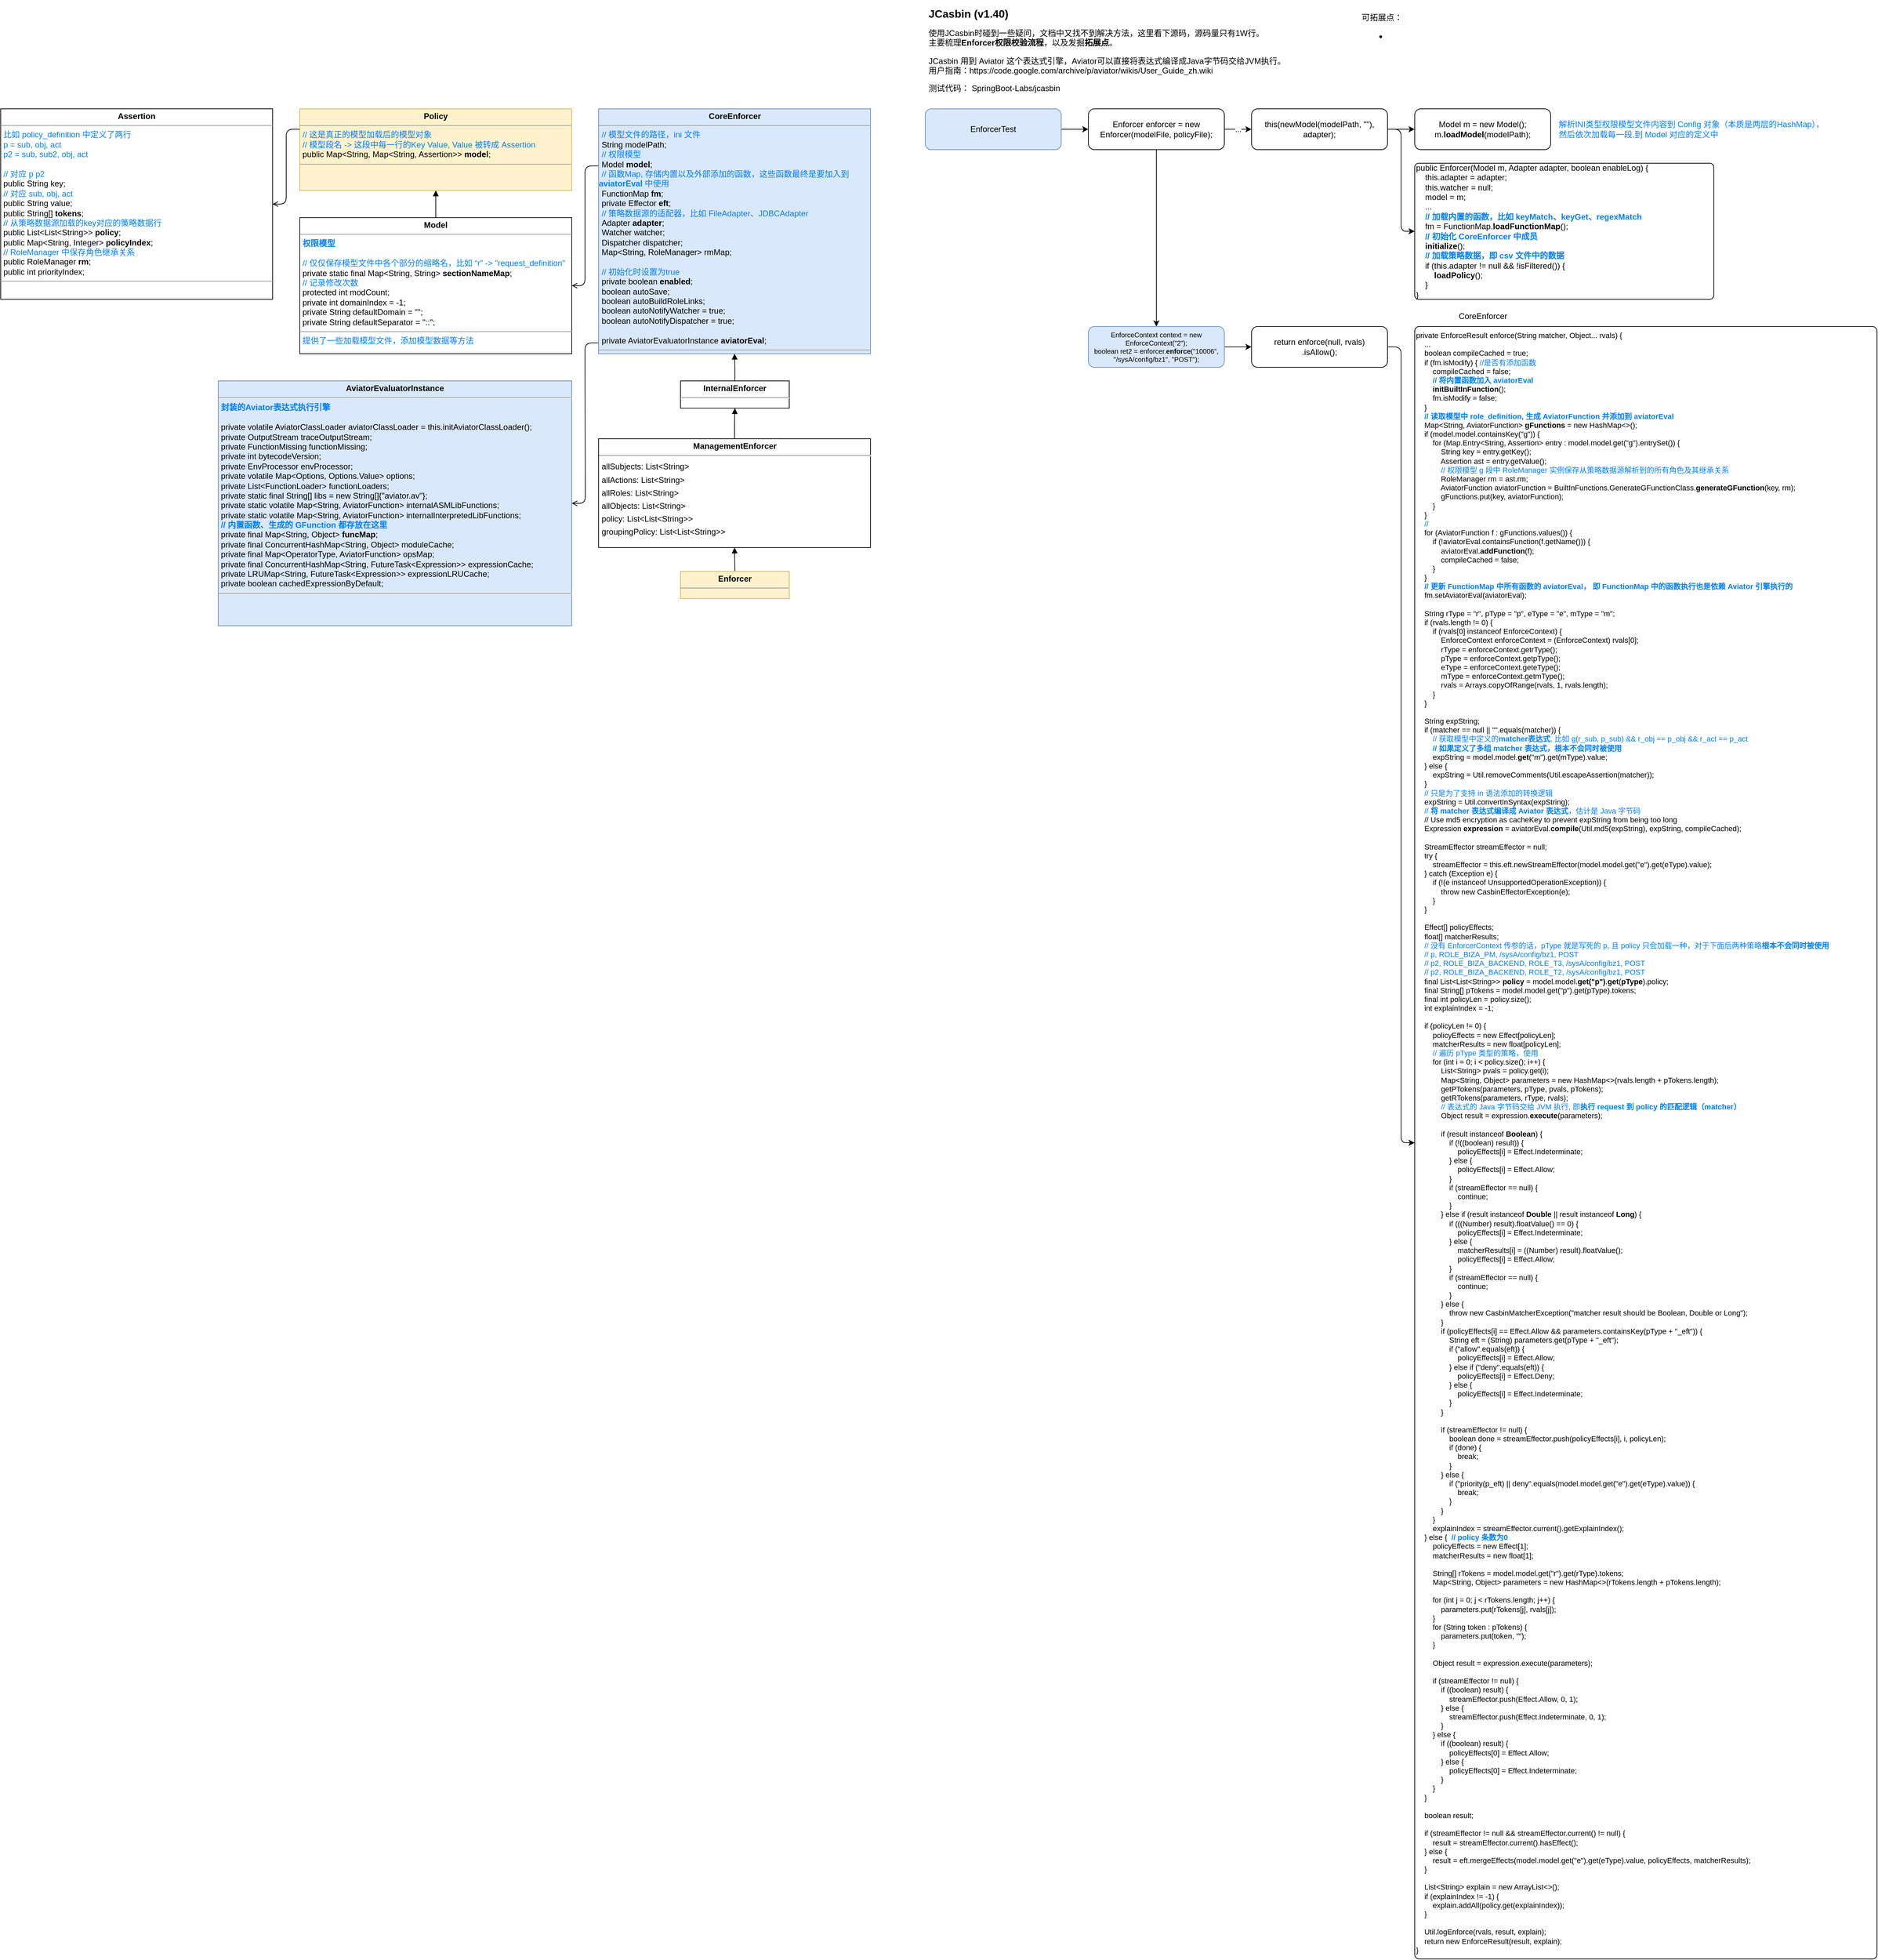 <mxfile version="21.6.5" type="device">
  <diagram name="第 1 页" id="0amOAZ1KYqz4wGv-mDgI">
    <mxGraphModel dx="3088" dy="879" grid="1" gridSize="10" guides="1" tooltips="1" connect="1" arrows="1" fold="1" page="1" pageScale="1" pageWidth="827" pageHeight="1169" math="0" shadow="0">
      <root>
        <mxCell id="0" />
        <mxCell id="1" parent="0" />
        <mxCell id="QtVUoe-s8aGA1qfG5qBj-1" value="&lt;h1 style=&quot;font-size: 16px;&quot;&gt;&lt;font style=&quot;font-size: 16px;&quot;&gt;JCasbin (v1.40)&lt;/font&gt;&lt;/h1&gt;&lt;p style=&quot;&quot;&gt;使用JCasbin时碰到一些疑问，文档中又找不到解决方法，这里看下源码，源码量只有1W行。&lt;br&gt;主要梳理&lt;b&gt;Enforcer权限校验流程&lt;/b&gt;，以及发掘&lt;b&gt;拓展点&lt;/b&gt;。&lt;/p&gt;&lt;p style=&quot;&quot;&gt;JCasbin 用到 Aviator 这个表达式引擎，Aviator可以直接将表达式编译成Java字节码交给JVM执行。&lt;br&gt;用户指南：https://code.google.com/archive/p/aviator/wikis/User_Guide_zh.wiki&lt;/p&gt;&lt;p style=&quot;&quot;&gt;测试代码： SpringBoot-Labs/jcasbin&lt;/p&gt;" style="text;html=1;strokeColor=none;fillColor=none;spacing=5;spacingTop=-20;whiteSpace=wrap;overflow=hidden;rounded=0;" vertex="1" parent="1">
          <mxGeometry x="40" y="10" width="600" height="130" as="geometry" />
        </mxCell>
        <mxCell id="QtVUoe-s8aGA1qfG5qBj-4" value="" style="edgeStyle=orthogonalEdgeStyle;rounded=1;orthogonalLoop=1;jettySize=auto;html=1;" edge="1" parent="1" source="QtVUoe-s8aGA1qfG5qBj-2" target="QtVUoe-s8aGA1qfG5qBj-3">
          <mxGeometry relative="1" as="geometry" />
        </mxCell>
        <mxCell id="QtVUoe-s8aGA1qfG5qBj-2" value="EnforcerTest" style="rounded=1;whiteSpace=wrap;html=1;fillColor=#dae8fc;strokeColor=#6c8ebf;" vertex="1" parent="1">
          <mxGeometry x="40" y="160" width="200" height="60" as="geometry" />
        </mxCell>
        <mxCell id="QtVUoe-s8aGA1qfG5qBj-6" value="" style="edgeStyle=orthogonalEdgeStyle;rounded=1;orthogonalLoop=1;jettySize=auto;html=1;" edge="1" parent="1" source="QtVUoe-s8aGA1qfG5qBj-3" target="QtVUoe-s8aGA1qfG5qBj-5">
          <mxGeometry relative="1" as="geometry" />
        </mxCell>
        <mxCell id="QtVUoe-s8aGA1qfG5qBj-23" value="" style="edgeStyle=orthogonalEdgeStyle;rounded=1;orthogonalLoop=1;jettySize=auto;html=1;" edge="1" parent="1" source="QtVUoe-s8aGA1qfG5qBj-28" target="QtVUoe-s8aGA1qfG5qBj-22">
          <mxGeometry relative="1" as="geometry" />
        </mxCell>
        <mxCell id="QtVUoe-s8aGA1qfG5qBj-3" value="Enforcer enforcer = new Enforcer(modelFile, policyFile);" style="rounded=1;whiteSpace=wrap;html=1;" vertex="1" parent="1">
          <mxGeometry x="280" y="160" width="200" height="60" as="geometry" />
        </mxCell>
        <mxCell id="QtVUoe-s8aGA1qfG5qBj-41" value="" style="edgeStyle=orthogonalEdgeStyle;rounded=1;orthogonalLoop=1;jettySize=auto;html=1;" edge="1" parent="1" source="QtVUoe-s8aGA1qfG5qBj-5" target="QtVUoe-s8aGA1qfG5qBj-40">
          <mxGeometry relative="1" as="geometry" />
        </mxCell>
        <mxCell id="QtVUoe-s8aGA1qfG5qBj-5" value="EnforceContext context = new EnforceContext(&quot;2&quot;);&lt;br style=&quot;font-size: 10px;&quot;&gt;boolean ret2 = enforcer.&lt;b style=&quot;font-size: 10px;&quot;&gt;enforce&lt;/b&gt;(&quot;10006&quot;, &quot;/sysA/config/bz1&quot;, &quot;POST&quot;);" style="rounded=1;whiteSpace=wrap;html=1;fillColor=#dae8fc;strokeColor=#6c8ebf;fontSize=10;" vertex="1" parent="1">
          <mxGeometry x="280" y="480" width="200" height="60" as="geometry" />
        </mxCell>
        <mxCell id="QtVUoe-s8aGA1qfG5qBj-20" style="edgeStyle=orthogonalEdgeStyle;rounded=1;orthogonalLoop=1;jettySize=auto;html=1;exitX=0.5;exitY=0;exitDx=0;exitDy=0;entryX=0.5;entryY=1;entryDx=0;entryDy=0;endArrow=block;endFill=1;" edge="1" parent="1" source="QtVUoe-s8aGA1qfG5qBj-8" target="QtVUoe-s8aGA1qfG5qBj-10">
          <mxGeometry relative="1" as="geometry" />
        </mxCell>
        <mxCell id="QtVUoe-s8aGA1qfG5qBj-8" value="&lt;p style=&quot;margin: 4px 0px 0px; text-align: center; font-size: 12px;&quot;&gt;&lt;b style=&quot;font-size: 12px;&quot;&gt;Enforcer&lt;/b&gt;&lt;/p&gt;&lt;hr style=&quot;font-size: 12px;&quot;&gt;" style="verticalAlign=top;align=left;overflow=fill;fontSize=12;fontFamily=Helvetica;html=1;rounded=0;shadow=0;comic=0;labelBackgroundColor=none;strokeWidth=1;fillColor=#fff2cc;strokeColor=#d6b656;" vertex="1" parent="1">
          <mxGeometry x="-320" y="840" width="160" height="40" as="geometry" />
        </mxCell>
        <mxCell id="QtVUoe-s8aGA1qfG5qBj-18" style="edgeStyle=orthogonalEdgeStyle;rounded=1;orthogonalLoop=1;jettySize=auto;html=1;exitX=0.5;exitY=0;exitDx=0;exitDy=0;entryX=0.5;entryY=1;entryDx=0;entryDy=0;endArrow=block;endFill=1;" edge="1" parent="1" source="QtVUoe-s8aGA1qfG5qBj-9" target="QtVUoe-s8aGA1qfG5qBj-17">
          <mxGeometry relative="1" as="geometry" />
        </mxCell>
        <mxCell id="QtVUoe-s8aGA1qfG5qBj-9" value="&lt;p style=&quot;margin: 4px 0px 0px; text-align: center; font-size: 12px;&quot;&gt;&lt;b style=&quot;font-size: 12px;&quot;&gt;InternalEnforcer&lt;/b&gt;&lt;/p&gt;&lt;hr style=&quot;font-size: 12px;&quot;&gt;" style="verticalAlign=top;align=left;overflow=fill;fontSize=12;fontFamily=Helvetica;html=1;rounded=0;shadow=0;comic=0;labelBackgroundColor=none;strokeWidth=1;" vertex="1" parent="1">
          <mxGeometry x="-320" y="560" width="160" height="40" as="geometry" />
        </mxCell>
        <mxCell id="QtVUoe-s8aGA1qfG5qBj-19" style="edgeStyle=orthogonalEdgeStyle;rounded=1;orthogonalLoop=1;jettySize=auto;html=1;exitX=0.5;exitY=0;exitDx=0;exitDy=0;endArrow=block;endFill=1;" edge="1" parent="1" source="QtVUoe-s8aGA1qfG5qBj-10" target="QtVUoe-s8aGA1qfG5qBj-9">
          <mxGeometry relative="1" as="geometry" />
        </mxCell>
        <mxCell id="QtVUoe-s8aGA1qfG5qBj-10" value="&lt;p style=&quot;margin: 4px 0px 0px; text-align: center; font-size: 12px;&quot;&gt;&lt;b style=&quot;font-size: 12px;&quot;&gt;ManagementEnforcer&lt;/b&gt;&lt;/p&gt;&lt;hr style=&quot;font-size: 12px;&quot;&gt;&lt;p style=&quot;margin: 0px 0px 0px 4px; line-height: 1.6; font-size: 12px;&quot;&gt; allSubjects: List&amp;lt;String&amp;gt;&lt;br style=&quot;font-size: 12px;&quot;&gt; allActions: List&amp;lt;String&amp;gt;&lt;br style=&quot;font-size: 12px;&quot;&gt; allRoles: List&amp;lt;String&amp;gt;&lt;br style=&quot;font-size: 12px;&quot;&gt; allObjects: List&amp;lt;String&amp;gt;&lt;br style=&quot;font-size: 12px;&quot;&gt; policy: List&amp;lt;List&amp;lt;String&amp;gt;&amp;gt;&lt;br style=&quot;font-size: 12px;&quot;&gt; groupingPolicy: List&amp;lt;List&amp;lt;String&amp;gt;&amp;gt;&lt;/p&gt;" style="verticalAlign=top;align=left;overflow=fill;fontSize=12;fontFamily=Helvetica;html=1;rounded=0;shadow=0;comic=0;labelBackgroundColor=none;strokeWidth=1;" vertex="1" parent="1">
          <mxGeometry x="-440.5" y="645" width="400" height="160" as="geometry" />
        </mxCell>
        <mxCell id="QtVUoe-s8aGA1qfG5qBj-27" style="edgeStyle=orthogonalEdgeStyle;rounded=1;orthogonalLoop=1;jettySize=auto;html=1;exitX=0;exitY=0.25;exitDx=0;exitDy=0;endArrow=open;endFill=0;" edge="1" parent="1" source="QtVUoe-s8aGA1qfG5qBj-14" target="QtVUoe-s8aGA1qfG5qBj-26">
          <mxGeometry relative="1" as="geometry" />
        </mxCell>
        <mxCell id="QtVUoe-s8aGA1qfG5qBj-14" value="&lt;p style=&quot;margin:0px;margin-top:4px;text-align:center;&quot;&gt;&lt;b&gt;Policy&lt;/b&gt;&lt;br&gt;&lt;/p&gt;&lt;hr size=&quot;1&quot;&gt;&lt;p style=&quot;margin:0px;margin-left:4px;&quot;&gt;&lt;font color=&quot;#007fff&quot;&gt;// 这是真正的模型加载后的模型对象&lt;/font&gt;&lt;/p&gt;&lt;p style=&quot;margin:0px;margin-left:4px;&quot;&gt;&lt;font color=&quot;#007fff&quot;&gt;// 模型段名 -&amp;gt; 这段中每一行的Key Value, Value 被转成 Assertion&lt;/font&gt;&lt;/p&gt;&lt;p style=&quot;margin:0px;margin-left:4px;&quot;&gt;public Map&amp;lt;String, Map&amp;lt;String, Assertion&amp;gt;&amp;gt; &lt;b&gt;model&lt;/b&gt;;&lt;/p&gt;&lt;hr size=&quot;1&quot;&gt;&lt;p style=&quot;margin:0px;margin-left:4px;&quot;&gt;&lt;br&gt;&lt;/p&gt;" style="verticalAlign=top;align=left;overflow=fill;fontSize=12;fontFamily=Helvetica;html=1;whiteSpace=wrap;fillColor=#fff2cc;strokeColor=#d6b656;" vertex="1" parent="1">
          <mxGeometry x="-880" y="160" width="400" height="120" as="geometry" />
        </mxCell>
        <mxCell id="QtVUoe-s8aGA1qfG5qBj-16" style="edgeStyle=orthogonalEdgeStyle;rounded=1;orthogonalLoop=1;jettySize=auto;html=1;exitX=0.5;exitY=0;exitDx=0;exitDy=0;entryX=0.5;entryY=1;entryDx=0;entryDy=0;endArrow=block;endFill=1;" edge="1" parent="1" source="QtVUoe-s8aGA1qfG5qBj-15" target="QtVUoe-s8aGA1qfG5qBj-14">
          <mxGeometry relative="1" as="geometry" />
        </mxCell>
        <mxCell id="QtVUoe-s8aGA1qfG5qBj-15" value="&lt;p style=&quot;margin:0px;margin-top:4px;text-align:center;&quot;&gt;&lt;b&gt;Model&lt;/b&gt;&lt;/p&gt;&lt;hr size=&quot;1&quot;&gt;&lt;p style=&quot;margin:0px;margin-left:4px;&quot;&gt;&lt;font color=&quot;#007fff&quot;&gt;&lt;b&gt;权限模型&lt;/b&gt;&lt;/font&gt;&lt;/p&gt;&lt;p style=&quot;margin:0px;margin-left:4px;&quot;&gt;&lt;font color=&quot;#007fff&quot;&gt;&lt;br&gt;&lt;/font&gt;&lt;/p&gt;&lt;p style=&quot;margin:0px;margin-left:4px;&quot;&gt;&lt;font color=&quot;#007fff&quot;&gt;// 仅仅保存模型文件中各个部分的缩略名，比如 “r” -&amp;gt; &quot;request_definition&quot;&lt;/font&gt;&lt;/p&gt;&lt;p style=&quot;margin:0px;margin-left:4px;&quot;&gt;private static final Map&amp;lt;String, String&amp;gt; &lt;b&gt;sectionNameMap&lt;/b&gt;;&lt;/p&gt;&lt;p style=&quot;margin:0px;margin-left:4px;&quot;&gt;&lt;font color=&quot;#007fff&quot;&gt;// 记录修改次数&lt;/font&gt;&lt;/p&gt;&lt;p style=&quot;margin:0px;margin-left:4px;&quot;&gt;protected int modCount;&lt;/p&gt;&lt;p style=&quot;margin:0px;margin-left:4px;&quot;&gt;private int domainIndex = -1;&lt;/p&gt;&lt;p style=&quot;margin:0px;margin-left:4px;&quot;&gt;private String defaultDomain = &quot;&quot;;&lt;/p&gt;&lt;p style=&quot;margin:0px;margin-left:4px;&quot;&gt;private String defaultSeparator = &quot;::&quot;;&lt;/p&gt;&lt;hr size=&quot;1&quot;&gt;&lt;p style=&quot;margin:0px;margin-left:4px;&quot;&gt;&lt;font color=&quot;#007fff&quot;&gt;提供了一些加载模型文件，添加模型数据等方法&lt;/font&gt;&lt;/p&gt;" style="verticalAlign=top;align=left;overflow=fill;fontSize=12;fontFamily=Helvetica;html=1;whiteSpace=wrap;" vertex="1" parent="1">
          <mxGeometry x="-880" y="320" width="400" height="200" as="geometry" />
        </mxCell>
        <mxCell id="QtVUoe-s8aGA1qfG5qBj-21" style="edgeStyle=orthogonalEdgeStyle;rounded=1;orthogonalLoop=1;jettySize=auto;html=1;exitX=0.004;exitY=0.233;exitDx=0;exitDy=0;endArrow=open;endFill=0;exitPerimeter=0;" edge="1" parent="1" source="QtVUoe-s8aGA1qfG5qBj-17" target="QtVUoe-s8aGA1qfG5qBj-15">
          <mxGeometry relative="1" as="geometry" />
        </mxCell>
        <mxCell id="QtVUoe-s8aGA1qfG5qBj-39" style="edgeStyle=orthogonalEdgeStyle;rounded=1;orthogonalLoop=1;jettySize=auto;html=1;exitX=0.004;exitY=0.956;exitDx=0;exitDy=0;entryX=1;entryY=0.5;entryDx=0;entryDy=0;endArrow=open;endFill=0;exitPerimeter=0;" edge="1" parent="1" source="QtVUoe-s8aGA1qfG5qBj-17" target="QtVUoe-s8aGA1qfG5qBj-38">
          <mxGeometry relative="1" as="geometry" />
        </mxCell>
        <mxCell id="QtVUoe-s8aGA1qfG5qBj-17" value="&lt;p style=&quot;margin: 4px 0px 0px; text-align: center;&quot;&gt;&lt;b&gt;CoreEnforcer&lt;/b&gt;&lt;/p&gt;&lt;hr size=&quot;1&quot;&gt;&lt;p style=&quot;margin:0px;margin-left:4px;&quot;&gt;&lt;font color=&quot;#007fff&quot;&gt;&lt;span style=&quot;background-color: initial;&quot;&gt;// 模型文件的路径，ini 文件&lt;/span&gt;&lt;br&gt;&lt;/font&gt;&lt;/p&gt;&lt;p style=&quot;margin:0px;margin-left:4px;&quot;&gt;String modelPath;&lt;/p&gt;&lt;p style=&quot;margin:0px;margin-left:4px;&quot;&gt;&lt;font color=&quot;#007fff&quot;&gt;// 权限模型&lt;/font&gt;&lt;/p&gt;&lt;p style=&quot;margin:0px;margin-left:4px;&quot;&gt;Model &lt;b&gt;model&lt;/b&gt;;&lt;/p&gt;&lt;p style=&quot;margin:0px;margin-left:4px;&quot;&gt;&lt;font color=&quot;#007fff&quot;&gt;// 函数Map, 存储内置以及外部添加的函数，这些函数最终是要加入到&amp;nbsp;&lt;/font&gt;&lt;/p&gt;&lt;font color=&quot;#007fff&quot;&gt;&lt;b&gt;aviatorEval&lt;/b&gt; 中使用&lt;br&gt;&lt;/font&gt;&lt;p style=&quot;margin:0px;margin-left:4px;&quot;&gt;FunctionMap &lt;b&gt;fm&lt;/b&gt;;&lt;/p&gt;&lt;p style=&quot;margin:0px;margin-left:4px;&quot;&gt;private Effector &lt;b&gt;eft&lt;/b&gt;;&lt;/p&gt;&lt;p style=&quot;margin:0px;margin-left:4px;&quot;&gt;&lt;font color=&quot;#007fff&quot;&gt;// 策略数据源的适配器，比如 FileAdapter、JDBCAdapter&lt;/font&gt;&lt;/p&gt;&lt;p style=&quot;margin:0px;margin-left:4px;&quot;&gt;Adapter &lt;b&gt;adapter&lt;/b&gt;;&lt;/p&gt;&lt;p style=&quot;margin:0px;margin-left:4px;&quot;&gt;Watcher watcher;&lt;/p&gt;&lt;p style=&quot;margin:0px;margin-left:4px;&quot;&gt;Dispatcher dispatcher;&lt;/p&gt;&lt;p style=&quot;margin:0px;margin-left:4px;&quot;&gt;Map&amp;lt;String, RoleManager&amp;gt; rmMap;&lt;/p&gt;&lt;p style=&quot;margin:0px;margin-left:4px;&quot;&gt;&lt;br&gt;&lt;/p&gt;&lt;p style=&quot;margin:0px;margin-left:4px;&quot;&gt;&lt;font color=&quot;#007fff&quot;&gt;// 初始化时设置为true&lt;/font&gt;&lt;/p&gt;&lt;p style=&quot;margin:0px;margin-left:4px;&quot;&gt;private boolean &lt;b&gt;enabled&lt;/b&gt;;&lt;/p&gt;&lt;p style=&quot;margin:0px;margin-left:4px;&quot;&gt;boolean autoSave;&lt;/p&gt;&lt;p style=&quot;margin:0px;margin-left:4px;&quot;&gt;boolean autoBuildRoleLinks;&lt;/p&gt;&lt;p style=&quot;margin:0px;margin-left:4px;&quot;&gt;boolean autoNotifyWatcher = true;&lt;/p&gt;&lt;p style=&quot;margin:0px;margin-left:4px;&quot;&gt;boolean autoNotifyDispatcher = true;&lt;/p&gt;&lt;p style=&quot;margin:0px;margin-left:4px;&quot;&gt;&lt;br&gt;&lt;/p&gt;&lt;p style=&quot;margin:0px;margin-left:4px;&quot;&gt;private AviatorEvaluatorInstance &lt;b&gt;aviatorEval&lt;/b&gt;;&lt;/p&gt;&lt;hr size=&quot;1&quot;&gt;&lt;p style=&quot;margin:0px;margin-left:4px;&quot;&gt;&lt;br&gt;&lt;/p&gt;" style="verticalAlign=top;align=left;overflow=fill;fontSize=12;fontFamily=Helvetica;html=1;whiteSpace=wrap;fillColor=#dae8fc;strokeColor=#6c8ebf;" vertex="1" parent="1">
          <mxGeometry x="-440.5" y="160" width="400" height="360" as="geometry" />
        </mxCell>
        <mxCell id="QtVUoe-s8aGA1qfG5qBj-22" value="Model m = new Model();&lt;br&gt;m.&lt;b&gt;loadModel&lt;/b&gt;(modelPath);" style="rounded=1;whiteSpace=wrap;html=1;" vertex="1" parent="1">
          <mxGeometry x="760" y="160" width="200" height="60" as="geometry" />
        </mxCell>
        <mxCell id="QtVUoe-s8aGA1qfG5qBj-25" value="&lt;font color=&quot;#007fff&quot;&gt;解析INI类型权限模型文件内容到 Config 对象（本质是两层的HashMap），&lt;br&gt;然后依次加载每一段,到 Model 对应的定义中&lt;/font&gt;" style="text;html=1;align=left;verticalAlign=middle;resizable=0;points=[];autosize=1;strokeColor=none;fillColor=none;" vertex="1" parent="1">
          <mxGeometry x="970" y="170" width="420" height="40" as="geometry" />
        </mxCell>
        <mxCell id="QtVUoe-s8aGA1qfG5qBj-26" value="&lt;p style=&quot;margin:0px;margin-top:4px;text-align:center;&quot;&gt;&lt;b&gt;Assertion&lt;/b&gt;&lt;br&gt;&lt;/p&gt;&lt;hr size=&quot;1&quot;&gt;&lt;p style=&quot;margin:0px;margin-left:4px;&quot;&gt;&lt;font color=&quot;#007fff&quot;&gt;比如 policy_definition 中定义了两行&amp;nbsp;&lt;/font&gt;&lt;/p&gt;&lt;p style=&quot;margin:0px;margin-left:4px;&quot;&gt;&lt;font color=&quot;#007fff&quot;&gt;p = sub, obj, act&lt;/font&gt;&lt;/p&gt;&lt;p style=&quot;margin:0px;margin-left:4px;&quot;&gt;&lt;font color=&quot;#007fff&quot;&gt;p2 = sub, sub2, obj, act&lt;/font&gt;&lt;/p&gt;&lt;p style=&quot;margin:0px;margin-left:4px;&quot;&gt;&lt;span style=&quot;background-color: initial;&quot;&gt;&lt;br&gt;&lt;/span&gt;&lt;/p&gt;&lt;p style=&quot;margin:0px;margin-left:4px;&quot;&gt;&lt;span style=&quot;background-color: initial;&quot;&gt;&lt;font color=&quot;#007fff&quot;&gt;// 对应 p p2&lt;/font&gt;&lt;/span&gt;&lt;/p&gt;&lt;p style=&quot;margin:0px;margin-left:4px;&quot;&gt;&lt;span style=&quot;background-color: initial;&quot;&gt;public String key;&amp;nbsp;&lt;/span&gt;&lt;/p&gt;&lt;p style=&quot;margin:0px;margin-left:4px;&quot;&gt;&lt;span style=&quot;background-color: initial;&quot;&gt;&lt;font color=&quot;#007fff&quot;&gt;// 对应 sub, obj, act&lt;/font&gt;&lt;/span&gt;&lt;/p&gt;&lt;p style=&quot;margin:0px;margin-left:4px;&quot;&gt;&lt;span style=&quot;background-color: initial;&quot;&gt;public String value;&lt;/span&gt;&lt;/p&gt;&lt;p style=&quot;margin:0px;margin-left:4px;&quot;&gt;public String[] &lt;b&gt;tokens&lt;/b&gt;;&lt;/p&gt;&lt;p style=&quot;margin:0px;margin-left:4px;&quot;&gt;&lt;font color=&quot;#007fff&quot;&gt;// 从策略数据源加载的key对应的策略数据行&lt;/font&gt;&lt;/p&gt;&lt;p style=&quot;margin:0px;margin-left:4px;&quot;&gt;public List&amp;lt;List&amp;lt;String&amp;gt;&amp;gt; &lt;b&gt;policy&lt;/b&gt;;&lt;/p&gt;&lt;p style=&quot;margin:0px;margin-left:4px;&quot;&gt;public Map&amp;lt;String, Integer&amp;gt; &lt;b&gt;policyIndex&lt;/b&gt;;&lt;/p&gt;&lt;p style=&quot;margin:0px;margin-left:4px;&quot;&gt;&lt;font color=&quot;#007fff&quot;&gt;// RoleManager 中保存角色继承关系&lt;/font&gt;&lt;/p&gt;&lt;p style=&quot;margin:0px;margin-left:4px;&quot;&gt;public RoleManager &lt;b&gt;rm&lt;/b&gt;;&lt;/p&gt;&lt;p style=&quot;margin:0px;margin-left:4px;&quot;&gt;public int priorityIndex;&lt;/p&gt;&lt;hr size=&quot;1&quot;&gt;&lt;p style=&quot;margin:0px;margin-left:4px;&quot;&gt;&lt;br&gt;&lt;/p&gt;" style="verticalAlign=top;align=left;overflow=fill;fontSize=12;fontFamily=Helvetica;html=1;whiteSpace=wrap;" vertex="1" parent="1">
          <mxGeometry x="-1320" y="160" width="400" height="280" as="geometry" />
        </mxCell>
        <mxCell id="QtVUoe-s8aGA1qfG5qBj-29" value="" style="edgeStyle=orthogonalEdgeStyle;rounded=1;orthogonalLoop=1;jettySize=auto;html=1;" edge="1" parent="1" source="QtVUoe-s8aGA1qfG5qBj-3" target="QtVUoe-s8aGA1qfG5qBj-28">
          <mxGeometry relative="1" as="geometry">
            <mxPoint x="480" y="190" as="sourcePoint" />
            <mxPoint x="760" y="190" as="targetPoint" />
          </mxGeometry>
        </mxCell>
        <mxCell id="QtVUoe-s8aGA1qfG5qBj-30" value="..." style="edgeLabel;html=1;align=center;verticalAlign=middle;resizable=0;points=[];" vertex="1" connectable="0" parent="QtVUoe-s8aGA1qfG5qBj-29">
          <mxGeometry relative="1" as="geometry">
            <mxPoint as="offset" />
          </mxGeometry>
        </mxCell>
        <mxCell id="QtVUoe-s8aGA1qfG5qBj-33" style="edgeStyle=orthogonalEdgeStyle;rounded=1;orthogonalLoop=1;jettySize=auto;html=1;exitX=1;exitY=0.5;exitDx=0;exitDy=0;entryX=0;entryY=0.5;entryDx=0;entryDy=0;" edge="1" parent="1" source="QtVUoe-s8aGA1qfG5qBj-28" target="QtVUoe-s8aGA1qfG5qBj-31">
          <mxGeometry relative="1" as="geometry" />
        </mxCell>
        <mxCell id="QtVUoe-s8aGA1qfG5qBj-28" value="this(newModel(modelPath, &quot;&quot;), adapter);" style="rounded=1;whiteSpace=wrap;html=1;" vertex="1" parent="1">
          <mxGeometry x="520" y="160" width="200" height="60" as="geometry" />
        </mxCell>
        <mxCell id="QtVUoe-s8aGA1qfG5qBj-31" value="&lt;div&gt;public Enforcer(Model m, Adapter adapter, boolean enableLog) {&lt;/div&gt;&lt;div&gt;&amp;nbsp; &amp;nbsp; this.adapter = adapter;&lt;/div&gt;&lt;div&gt;&amp;nbsp; &amp;nbsp; this.watcher = null;&lt;/div&gt;&lt;div&gt;&amp;nbsp; &amp;nbsp; model = m;&lt;/div&gt;&lt;div&gt;&amp;nbsp; &amp;nbsp; ...&lt;/div&gt;&lt;div&gt;&lt;font color=&quot;#007fff&quot;&gt;&lt;b&gt;&amp;nbsp; &amp;nbsp; // 加载内置的函数，比如&amp;nbsp;keyMatch、keyGet、regexMatch&lt;/b&gt;&lt;/font&gt;&lt;/div&gt;&lt;div&gt;&amp;nbsp; &amp;nbsp; fm = FunctionMap.&lt;b&gt;loadFunctionMap&lt;/b&gt;();&lt;/div&gt;&lt;div&gt;&lt;font color=&quot;#007fff&quot;&gt;&lt;b&gt;&amp;nbsp; &amp;nbsp; // 初始化 CoreEnforcer 中成员&lt;/b&gt;&lt;/font&gt;&lt;/div&gt;&lt;div&gt;&amp;nbsp; &amp;nbsp; &lt;b&gt;initialize&lt;/b&gt;();&lt;/div&gt;&lt;div&gt;&lt;font color=&quot;#007fff&quot;&gt;&lt;b&gt;&amp;nbsp; &amp;nbsp; // 加载策略数据，即 csv 文件中的数据&lt;/b&gt;&lt;/font&gt;&lt;/div&gt;&lt;div&gt;&amp;nbsp; &amp;nbsp; if (this.adapter != null &amp;amp;&amp;amp; !isFiltered()) {&lt;/div&gt;&lt;div&gt;&amp;nbsp; &amp;nbsp; &amp;nbsp; &amp;nbsp; &lt;b&gt;loadPolicy&lt;/b&gt;();&lt;/div&gt;&lt;div&gt;&amp;nbsp; &amp;nbsp; }&lt;/div&gt;&lt;div&gt;}&lt;/div&gt;" style="rounded=1;whiteSpace=wrap;html=1;align=left;arcSize=3;" vertex="1" parent="1">
          <mxGeometry x="760" y="240" width="440" height="200" as="geometry" />
        </mxCell>
        <mxCell id="QtVUoe-s8aGA1qfG5qBj-34" value="&lt;div style=&quot;font-size: 11px;&quot;&gt;private EnforceResult enforce(String matcher, Object... rvals) {&lt;/div&gt;&lt;div style=&quot;font-size: 11px;&quot;&gt;&amp;nbsp; &amp;nbsp; ...&lt;/div&gt;&lt;div style=&quot;font-size: 11px;&quot;&gt;&amp;nbsp; &amp;nbsp; boolean compileCached = true;&lt;/div&gt;&lt;div style=&quot;font-size: 11px;&quot;&gt;&amp;nbsp; &amp;nbsp; if (fm.isModify) { &lt;font color=&quot;#007fff&quot;&gt;//是否有添加函数&lt;/font&gt;&lt;/div&gt;&lt;div style=&quot;font-size: 11px;&quot;&gt;&amp;nbsp; &amp;nbsp; &amp;nbsp; &amp;nbsp; compileCached = false;&lt;/div&gt;&lt;div style=&quot;font-size: 11px;&quot;&gt;&lt;font color=&quot;#007fff&quot;&gt;&lt;b&gt;&amp;nbsp; &amp;nbsp; &amp;nbsp; &amp;nbsp; // 将内置函数加入&amp;nbsp;aviatorEval&lt;/b&gt;&lt;/font&gt;&lt;/div&gt;&lt;div style=&quot;font-size: 11px;&quot;&gt;&amp;nbsp; &amp;nbsp; &amp;nbsp; &amp;nbsp; &lt;b&gt;initBuiltInFunction&lt;/b&gt;();&lt;/div&gt;&lt;div style=&quot;font-size: 11px;&quot;&gt;&amp;nbsp; &amp;nbsp; &amp;nbsp; &amp;nbsp; fm.isModify = false;&lt;/div&gt;&lt;div style=&quot;font-size: 11px;&quot;&gt;&amp;nbsp; &amp;nbsp; }&lt;/div&gt;&lt;div style=&quot;font-size: 11px;&quot;&gt;&lt;font color=&quot;#007fff&quot;&gt;&lt;b&gt;&amp;nbsp; &amp;nbsp; // 读取模型中 role_definition, 生成 AviatorFunction 并添加到 aviatorEval&lt;/b&gt;&lt;/font&gt;&lt;/div&gt;&lt;div style=&quot;font-size: 11px;&quot;&gt;&amp;nbsp; &amp;nbsp; Map&amp;lt;String, AviatorFunction&amp;gt; &lt;b&gt;gFunctions&lt;/b&gt; = new HashMap&amp;lt;&amp;gt;();&lt;/div&gt;&lt;div style=&quot;font-size: 11px;&quot;&gt;&lt;span style=&quot;background-color: initial;&quot;&gt;&amp;nbsp; &amp;nbsp; if (model.model.containsKey(&quot;g&quot;)) {&lt;/span&gt;&lt;br&gt;&lt;/div&gt;&lt;div style=&quot;font-size: 11px;&quot;&gt;&amp;nbsp; &amp;nbsp; &amp;nbsp; &amp;nbsp; for (Map.Entry&amp;lt;String, Assertion&amp;gt; entry : model.model.get(&quot;g&quot;).entrySet()) {&lt;/div&gt;&lt;div style=&quot;font-size: 11px;&quot;&gt;&amp;nbsp; &amp;nbsp; &amp;nbsp; &amp;nbsp; &amp;nbsp; &amp;nbsp; String key = entry.getKey();&lt;/div&gt;&lt;div style=&quot;font-size: 11px;&quot;&gt;&amp;nbsp; &amp;nbsp; &amp;nbsp; &amp;nbsp; &amp;nbsp; &amp;nbsp; Assertion ast = entry.getValue();&lt;/div&gt;&lt;div style=&quot;font-size: 11px;&quot;&gt;&lt;font style=&quot;&quot; color=&quot;#007fff&quot;&gt;&lt;span style=&quot;&quot;&gt;&amp;nbsp;&amp;nbsp;&amp;nbsp;&amp;nbsp;&lt;/span&gt;&amp;nbsp; &amp;nbsp; &amp;nbsp; &amp;nbsp; // 权限模型 g 段中 RoleManager 实例保存从策略数据源解析到的所有角色及其继承关系&lt;/font&gt;&lt;br style=&quot;font-size: 11px;&quot;&gt;&lt;/div&gt;&lt;div style=&quot;font-size: 11px;&quot;&gt;&amp;nbsp; &amp;nbsp; &amp;nbsp; &amp;nbsp; &amp;nbsp; &amp;nbsp; RoleManager rm = ast.rm;&lt;/div&gt;&lt;div style=&quot;font-size: 11px;&quot;&gt;&amp;nbsp; &amp;nbsp; &amp;nbsp; &amp;nbsp; &amp;nbsp; &amp;nbsp; AviatorFunction aviatorFunction = BuiltInFunctions.GenerateGFunctionClass.&lt;b&gt;generateGFunction&lt;/b&gt;(key, rm);&lt;/div&gt;&lt;div style=&quot;font-size: 11px;&quot;&gt;&amp;nbsp; &amp;nbsp; &amp;nbsp; &amp;nbsp; &amp;nbsp; &amp;nbsp; gFunctions.put(key, aviatorFunction);&lt;/div&gt;&lt;div style=&quot;font-size: 11px;&quot;&gt;&amp;nbsp; &amp;nbsp; &amp;nbsp; &amp;nbsp; }&lt;/div&gt;&lt;div style=&quot;font-size: 11px;&quot;&gt;&amp;nbsp; &amp;nbsp; }&lt;/div&gt;&lt;div style=&quot;font-size: 11px;&quot;&gt;&amp;nbsp; &amp;nbsp; &lt;font color=&quot;#007fff&quot;&gt;//&amp;nbsp;&lt;/font&gt;&lt;/div&gt;&lt;div style=&quot;font-size: 11px;&quot;&gt;&amp;nbsp; &amp;nbsp; for (AviatorFunction f : gFunctions.values()) {&lt;/div&gt;&lt;div style=&quot;font-size: 11px;&quot;&gt;&amp;nbsp; &amp;nbsp; &amp;nbsp; &amp;nbsp; if (!aviatorEval.containsFunction(f.getName())) {&lt;/div&gt;&lt;div style=&quot;font-size: 11px;&quot;&gt;&amp;nbsp; &amp;nbsp; &amp;nbsp; &amp;nbsp; &amp;nbsp; &amp;nbsp; aviatorEval.&lt;b&gt;addFunction&lt;/b&gt;(f);&lt;/div&gt;&lt;div style=&quot;font-size: 11px;&quot;&gt;&amp;nbsp; &amp;nbsp; &amp;nbsp; &amp;nbsp; &amp;nbsp; &amp;nbsp; compileCached = false;&lt;/div&gt;&lt;div style=&quot;font-size: 11px;&quot;&gt;&amp;nbsp; &amp;nbsp; &amp;nbsp; &amp;nbsp; }&lt;/div&gt;&lt;div style=&quot;font-size: 11px;&quot;&gt;&amp;nbsp; &amp;nbsp; }&lt;/div&gt;&lt;div style=&quot;font-size: 11px;&quot;&gt;&lt;font color=&quot;#007fff&quot;&gt;&lt;b&gt;&amp;nbsp; &amp;nbsp; // 更新 FunctionMap 中所有函数的&amp;nbsp;aviatorEval， 即 FunctionMap 中的函数执行也是依赖 Aviator 引擎执行的&lt;/b&gt;&lt;/font&gt;&lt;/div&gt;&lt;div style=&quot;font-size: 11px;&quot;&gt;&amp;nbsp; &amp;nbsp; fm.setAviatorEval(aviatorEval);&lt;/div&gt;&lt;div style=&quot;font-size: 11px;&quot;&gt;&lt;br style=&quot;font-size: 11px;&quot;&gt;&lt;/div&gt;&lt;div style=&quot;font-size: 11px;&quot;&gt;&amp;nbsp; &amp;nbsp; String rType = &quot;r&quot;, pType = &quot;p&quot;, eType = &quot;e&quot;, mType = &quot;m&quot;;&lt;/div&gt;&lt;div style=&quot;font-size: 11px;&quot;&gt;&amp;nbsp; &amp;nbsp; if (rvals.length != 0) {&lt;/div&gt;&lt;div style=&quot;font-size: 11px;&quot;&gt;&amp;nbsp; &amp;nbsp; &amp;nbsp; &amp;nbsp; if (rvals[0] instanceof EnforceContext) {&lt;/div&gt;&lt;div style=&quot;font-size: 11px;&quot;&gt;&amp;nbsp; &amp;nbsp; &amp;nbsp; &amp;nbsp; &amp;nbsp; &amp;nbsp; EnforceContext enforceContext = (EnforceContext) rvals[0];&lt;/div&gt;&lt;div style=&quot;font-size: 11px;&quot;&gt;&amp;nbsp; &amp;nbsp; &amp;nbsp; &amp;nbsp; &amp;nbsp; &amp;nbsp; rType = enforceContext.getrType();&lt;/div&gt;&lt;div style=&quot;font-size: 11px;&quot;&gt;&amp;nbsp; &amp;nbsp; &amp;nbsp; &amp;nbsp; &amp;nbsp; &amp;nbsp; pType = enforceContext.getpType();&lt;/div&gt;&lt;div style=&quot;font-size: 11px;&quot;&gt;&amp;nbsp; &amp;nbsp; &amp;nbsp; &amp;nbsp; &amp;nbsp; &amp;nbsp; eType = enforceContext.geteType();&lt;/div&gt;&lt;div style=&quot;font-size: 11px;&quot;&gt;&amp;nbsp; &amp;nbsp; &amp;nbsp; &amp;nbsp; &amp;nbsp; &amp;nbsp; mType = enforceContext.getmType();&lt;/div&gt;&lt;div style=&quot;font-size: 11px;&quot;&gt;&amp;nbsp; &amp;nbsp; &amp;nbsp; &amp;nbsp; &amp;nbsp; &amp;nbsp; rvals = Arrays.copyOfRange(rvals, 1, rvals.length);&lt;/div&gt;&lt;div style=&quot;font-size: 11px;&quot;&gt;&amp;nbsp; &amp;nbsp; &amp;nbsp; &amp;nbsp; }&lt;/div&gt;&lt;div style=&quot;font-size: 11px;&quot;&gt;&amp;nbsp; &amp;nbsp; }&lt;/div&gt;&lt;div style=&quot;font-size: 11px;&quot;&gt;&lt;br style=&quot;font-size: 11px;&quot;&gt;&lt;/div&gt;&lt;div style=&quot;font-size: 11px;&quot;&gt;&amp;nbsp; &amp;nbsp; String expString;&lt;/div&gt;&lt;div style=&quot;font-size: 11px;&quot;&gt;&amp;nbsp; &amp;nbsp; if (matcher == null || &quot;&quot;.equals(matcher)) {&lt;/div&gt;&lt;div style=&quot;font-size: 11px;&quot;&gt;&lt;font color=&quot;#007fff&quot;&gt;&amp;nbsp; &amp;nbsp; &amp;nbsp; &amp;nbsp; // 获取模型中定义的&lt;b&gt;matcher表达式&lt;/b&gt;, 比如&amp;nbsp;g(r_sub, p_sub) &amp;amp;&amp;amp; r_obj == p_obj &amp;amp;&amp;amp; r_act == p_act&lt;/font&gt;&lt;/div&gt;&lt;div style=&quot;font-size: 11px;&quot;&gt;&lt;font color=&quot;#007fff&quot;&gt;&lt;b&gt;&amp;nbsp; &amp;nbsp; &amp;nbsp; &amp;nbsp; // 如果定义了多组 matcher 表达式，根本不会同时被使用&lt;/b&gt;&lt;/font&gt;&lt;/div&gt;&lt;div style=&quot;font-size: 11px;&quot;&gt;&amp;nbsp; &amp;nbsp; &amp;nbsp; &amp;nbsp; expString = model.model.&lt;b&gt;get&lt;/b&gt;(&quot;m&quot;).get(mType).value;&lt;/div&gt;&lt;div style=&quot;font-size: 11px;&quot;&gt;&amp;nbsp; &amp;nbsp; } else {&lt;/div&gt;&lt;div style=&quot;font-size: 11px;&quot;&gt;&amp;nbsp; &amp;nbsp; &amp;nbsp; &amp;nbsp; expString = Util.removeComments(Util.escapeAssertion(matcher));&lt;/div&gt;&lt;div style=&quot;font-size: 11px;&quot;&gt;&amp;nbsp; &amp;nbsp; }&lt;/div&gt;&lt;div style=&quot;font-size: 11px;&quot;&gt;&lt;font color=&quot;#007fff&quot;&gt;&amp;nbsp; &amp;nbsp; // 只是为了支持 in 语法添加的转换逻辑&lt;/font&gt;&lt;/div&gt;&lt;div style=&quot;font-size: 11px;&quot;&gt;&amp;nbsp; &amp;nbsp; expString = Util.convertInSyntax(expString);&lt;/div&gt;&lt;div style=&quot;font-size: 11px;&quot;&gt;&lt;font color=&quot;#007fff&quot;&gt;&amp;nbsp; &amp;nbsp; // &lt;b&gt;将 matcher 表达式编译成 Aviator 表达式&lt;/b&gt;，估计是 Java 字节码&lt;/font&gt;&lt;/div&gt;&lt;div style=&quot;font-size: 11px;&quot;&gt;&amp;nbsp; &amp;nbsp; // Use md5 encryption as cacheKey to prevent expString from being too long&lt;/div&gt;&lt;div style=&quot;font-size: 11px;&quot;&gt;&amp;nbsp; &amp;nbsp; Expression &lt;b&gt;expression&lt;/b&gt; = aviatorEval.&lt;b&gt;compile&lt;/b&gt;(Util.md5(expString), expString, compileCached);&lt;/div&gt;&lt;div style=&quot;font-size: 11px;&quot;&gt;&lt;br style=&quot;font-size: 11px;&quot;&gt;&lt;/div&gt;&lt;div style=&quot;font-size: 11px;&quot;&gt;&amp;nbsp; &amp;nbsp; StreamEffector streamEffector = null;&lt;/div&gt;&lt;div style=&quot;font-size: 11px;&quot;&gt;&amp;nbsp; &amp;nbsp; try {&lt;/div&gt;&lt;div style=&quot;font-size: 11px;&quot;&gt;&amp;nbsp; &amp;nbsp; &amp;nbsp; &amp;nbsp; streamEffector = this.eft.newStreamEffector(model.model.get(&quot;e&quot;).get(eType).value);&lt;/div&gt;&lt;div style=&quot;font-size: 11px;&quot;&gt;&amp;nbsp; &amp;nbsp; } catch (Exception e) {&lt;/div&gt;&lt;div style=&quot;font-size: 11px;&quot;&gt;&amp;nbsp; &amp;nbsp; &amp;nbsp; &amp;nbsp; if (!(e instanceof UnsupportedOperationException)) {&lt;/div&gt;&lt;div style=&quot;font-size: 11px;&quot;&gt;&amp;nbsp; &amp;nbsp; &amp;nbsp; &amp;nbsp; &amp;nbsp; &amp;nbsp; throw new CasbinEffectorException(e);&lt;/div&gt;&lt;div style=&quot;font-size: 11px;&quot;&gt;&amp;nbsp; &amp;nbsp; &amp;nbsp; &amp;nbsp; }&lt;/div&gt;&lt;div style=&quot;font-size: 11px;&quot;&gt;&amp;nbsp; &amp;nbsp; }&lt;/div&gt;&lt;div style=&quot;font-size: 11px;&quot;&gt;&lt;br style=&quot;font-size: 11px;&quot;&gt;&lt;/div&gt;&lt;div style=&quot;font-size: 11px;&quot;&gt;&amp;nbsp; &amp;nbsp; Effect[] policyEffects;&lt;/div&gt;&lt;div style=&quot;font-size: 11px;&quot;&gt;&amp;nbsp; &amp;nbsp; float[] matcherResults;&lt;/div&gt;&lt;div style=&quot;font-size: 11px;&quot;&gt;&amp;nbsp; &amp;nbsp; &lt;font color=&quot;#007fff&quot;&gt;// 没有 EnforcerContext 传参的话，&lt;/font&gt;&lt;font color=&quot;#007fff&quot;&gt;pType 就是写死的 p, 且 policy 只会加载一种，对于下面后两种策略&lt;b&gt;根本不会同时被使用&lt;/b&gt;&lt;/font&gt;&lt;/div&gt;&lt;div style=&quot;font-size: 11px;&quot;&gt;&lt;font color=&quot;#007fff&quot;&gt;&amp;nbsp; &amp;nbsp; //&amp;nbsp;p, ROLE_BIZA_PM, /sysA/config/bz1, POST&lt;/font&gt;&lt;/div&gt;&lt;div&gt;&lt;font color=&quot;#007fff&quot;&gt;&amp;nbsp; &amp;nbsp; // p2, ROLE_BIZA_BACKEND, ROLE_T3, /sysA/config/bz1, POST&lt;/font&gt;&lt;/div&gt;&lt;div&gt;&lt;font color=&quot;#007fff&quot;&gt;&amp;nbsp; &amp;nbsp; // p2, ROLE_BIZA_BACKEND, ROLE_T2, /sysA/config/bz1, POST&lt;/font&gt;&lt;/div&gt;&lt;div style=&quot;font-size: 11px;&quot;&gt;&amp;nbsp; &amp;nbsp; final List&amp;lt;List&amp;lt;String&amp;gt;&amp;gt; &lt;b&gt;policy&lt;/b&gt; = model.model.&lt;b&gt;get(&quot;p&quot;)&lt;/b&gt;.&lt;b&gt;get&lt;/b&gt;(&lt;b&gt;pType&lt;/b&gt;).policy;&lt;/div&gt;&lt;div style=&quot;font-size: 11px;&quot;&gt;&amp;nbsp; &amp;nbsp; final String[] pTokens = model.model.get(&quot;p&quot;).get(pType).tokens;&lt;/div&gt;&lt;div style=&quot;font-size: 11px;&quot;&gt;&amp;nbsp; &amp;nbsp; final int policyLen = policy.size();&lt;/div&gt;&lt;div style=&quot;font-size: 11px;&quot;&gt;&amp;nbsp; &amp;nbsp; int explainIndex = -1;&lt;/div&gt;&lt;div style=&quot;font-size: 11px;&quot;&gt;&lt;br style=&quot;font-size: 11px;&quot;&gt;&lt;/div&gt;&lt;div style=&quot;font-size: 11px;&quot;&gt;&amp;nbsp; &amp;nbsp; if (policyLen != 0) {&lt;/div&gt;&lt;div style=&quot;font-size: 11px;&quot;&gt;&amp;nbsp; &amp;nbsp; &amp;nbsp; &amp;nbsp; policyEffects = new Effect[policyLen];&lt;/div&gt;&lt;div style=&quot;font-size: 11px;&quot;&gt;&amp;nbsp; &amp;nbsp; &amp;nbsp; &amp;nbsp; matcherResults = new float[policyLen];&lt;/div&gt;&lt;div style=&quot;font-size: 11px;&quot;&gt;&lt;font color=&quot;#007fff&quot;&gt;&amp;nbsp; &amp;nbsp; &amp;nbsp; &amp;nbsp; // 遍历 pType 类型的策略，使用&lt;/font&gt;&lt;/div&gt;&lt;div style=&quot;font-size: 11px;&quot;&gt;&amp;nbsp; &amp;nbsp; &amp;nbsp; &amp;nbsp; for (int i = 0; i &amp;lt; policy.size(); i++) {&lt;/div&gt;&lt;div style=&quot;font-size: 11px;&quot;&gt;&amp;nbsp; &amp;nbsp; &amp;nbsp; &amp;nbsp; &amp;nbsp; &amp;nbsp; List&amp;lt;String&amp;gt; pvals = policy.get(i);&lt;/div&gt;&lt;div style=&quot;font-size: 11px;&quot;&gt;&amp;nbsp; &amp;nbsp; &amp;nbsp; &amp;nbsp; &amp;nbsp; &amp;nbsp; Map&amp;lt;String, Object&amp;gt; parameters = new HashMap&amp;lt;&amp;gt;(rvals.length + pTokens.length);&lt;/div&gt;&lt;div style=&quot;font-size: 11px;&quot;&gt;&amp;nbsp; &amp;nbsp; &amp;nbsp; &amp;nbsp; &amp;nbsp; &amp;nbsp; getPTokens(parameters, pType, pvals, pTokens);&lt;/div&gt;&lt;div style=&quot;font-size: 11px;&quot;&gt;&amp;nbsp; &amp;nbsp; &amp;nbsp; &amp;nbsp; &amp;nbsp; &amp;nbsp; getRTokens(parameters, rType, rvals);&lt;/div&gt;&lt;div style=&quot;font-size: 11px;&quot;&gt;&lt;font color=&quot;#007fff&quot;&gt;&amp;nbsp; &amp;nbsp; &amp;nbsp; &amp;nbsp; &amp;nbsp; &amp;nbsp; // 表达式的 Java 字节码交给 JVM 执行, 即&lt;b&gt;执行 request 到 policy 的匹配逻辑（matcher）&lt;/b&gt;&lt;/font&gt;&lt;/div&gt;&lt;div style=&quot;font-size: 11px;&quot;&gt;&amp;nbsp; &amp;nbsp; &amp;nbsp; &amp;nbsp; &amp;nbsp; &amp;nbsp; Object result = expression.&lt;b&gt;execute&lt;/b&gt;(parameters);&lt;/div&gt;&lt;div style=&quot;font-size: 11px;&quot;&gt;&lt;br style=&quot;font-size: 11px;&quot;&gt;&lt;/div&gt;&lt;div style=&quot;font-size: 11px;&quot;&gt;&amp;nbsp; &amp;nbsp; &amp;nbsp; &amp;nbsp; &amp;nbsp; &amp;nbsp; if (result instanceof &lt;b&gt;Boolean&lt;/b&gt;) {&lt;/div&gt;&lt;div style=&quot;font-size: 11px;&quot;&gt;&amp;nbsp; &amp;nbsp; &amp;nbsp; &amp;nbsp; &amp;nbsp; &amp;nbsp; &amp;nbsp; &amp;nbsp; if (!((boolean) result)) {&lt;/div&gt;&lt;div style=&quot;font-size: 11px;&quot;&gt;&amp;nbsp; &amp;nbsp; &amp;nbsp; &amp;nbsp; &amp;nbsp; &amp;nbsp; &amp;nbsp; &amp;nbsp; &amp;nbsp; &amp;nbsp; policyEffects[i] = Effect.Indeterminate;&lt;/div&gt;&lt;div style=&quot;font-size: 11px;&quot;&gt;&amp;nbsp; &amp;nbsp; &amp;nbsp; &amp;nbsp; &amp;nbsp; &amp;nbsp; &amp;nbsp; &amp;nbsp; } else {&lt;/div&gt;&lt;div style=&quot;font-size: 11px;&quot;&gt;&amp;nbsp; &amp;nbsp; &amp;nbsp; &amp;nbsp; &amp;nbsp; &amp;nbsp; &amp;nbsp; &amp;nbsp; &amp;nbsp; &amp;nbsp; policyEffects[i] = Effect.Allow;&lt;/div&gt;&lt;div style=&quot;font-size: 11px;&quot;&gt;&amp;nbsp; &amp;nbsp; &amp;nbsp; &amp;nbsp; &amp;nbsp; &amp;nbsp; &amp;nbsp; &amp;nbsp; }&lt;/div&gt;&lt;div style=&quot;font-size: 11px;&quot;&gt;&amp;nbsp; &amp;nbsp; &amp;nbsp; &amp;nbsp; &amp;nbsp; &amp;nbsp; &amp;nbsp; &amp;nbsp; if (streamEffector == null) {&lt;/div&gt;&lt;div style=&quot;font-size: 11px;&quot;&gt;&amp;nbsp; &amp;nbsp; &amp;nbsp; &amp;nbsp; &amp;nbsp; &amp;nbsp; &amp;nbsp; &amp;nbsp; &amp;nbsp; &amp;nbsp; continue;&lt;/div&gt;&lt;div style=&quot;font-size: 11px;&quot;&gt;&amp;nbsp; &amp;nbsp; &amp;nbsp; &amp;nbsp; &amp;nbsp; &amp;nbsp; &amp;nbsp; &amp;nbsp; }&lt;/div&gt;&lt;div style=&quot;font-size: 11px;&quot;&gt;&amp;nbsp; &amp;nbsp; &amp;nbsp; &amp;nbsp; &amp;nbsp; &amp;nbsp; } else if (result instanceof &lt;b&gt;Double&lt;/b&gt; || result instanceof &lt;b&gt;Long&lt;/b&gt;) {&lt;/div&gt;&lt;div style=&quot;font-size: 11px;&quot;&gt;&amp;nbsp; &amp;nbsp; &amp;nbsp; &amp;nbsp; &amp;nbsp; &amp;nbsp; &amp;nbsp; &amp;nbsp; if (((Number) result).floatValue() == 0) {&lt;/div&gt;&lt;div style=&quot;font-size: 11px;&quot;&gt;&amp;nbsp; &amp;nbsp; &amp;nbsp; &amp;nbsp; &amp;nbsp; &amp;nbsp; &amp;nbsp; &amp;nbsp; &amp;nbsp; &amp;nbsp; policyEffects[i] = Effect.Indeterminate;&lt;/div&gt;&lt;div style=&quot;font-size: 11px;&quot;&gt;&amp;nbsp; &amp;nbsp; &amp;nbsp; &amp;nbsp; &amp;nbsp; &amp;nbsp; &amp;nbsp; &amp;nbsp; } else {&lt;/div&gt;&lt;div style=&quot;font-size: 11px;&quot;&gt;&amp;nbsp; &amp;nbsp; &amp;nbsp; &amp;nbsp; &amp;nbsp; &amp;nbsp; &amp;nbsp; &amp;nbsp; &amp;nbsp; &amp;nbsp; matcherResults[i] = ((Number) result).floatValue();&lt;/div&gt;&lt;div style=&quot;font-size: 11px;&quot;&gt;&amp;nbsp; &amp;nbsp; &amp;nbsp; &amp;nbsp; &amp;nbsp; &amp;nbsp; &amp;nbsp; &amp;nbsp; &amp;nbsp; &amp;nbsp; policyEffects[i] = Effect.Allow;&lt;/div&gt;&lt;div style=&quot;font-size: 11px;&quot;&gt;&amp;nbsp; &amp;nbsp; &amp;nbsp; &amp;nbsp; &amp;nbsp; &amp;nbsp; &amp;nbsp; &amp;nbsp; }&lt;/div&gt;&lt;div style=&quot;font-size: 11px;&quot;&gt;&amp;nbsp; &amp;nbsp; &amp;nbsp; &amp;nbsp; &amp;nbsp; &amp;nbsp; &amp;nbsp; &amp;nbsp; if (streamEffector == null) {&lt;/div&gt;&lt;div style=&quot;font-size: 11px;&quot;&gt;&amp;nbsp; &amp;nbsp; &amp;nbsp; &amp;nbsp; &amp;nbsp; &amp;nbsp; &amp;nbsp; &amp;nbsp; &amp;nbsp; &amp;nbsp; continue;&lt;/div&gt;&lt;div style=&quot;font-size: 11px;&quot;&gt;&amp;nbsp; &amp;nbsp; &amp;nbsp; &amp;nbsp; &amp;nbsp; &amp;nbsp; &amp;nbsp; &amp;nbsp; }&lt;/div&gt;&lt;div style=&quot;font-size: 11px;&quot;&gt;&amp;nbsp; &amp;nbsp; &amp;nbsp; &amp;nbsp; &amp;nbsp; &amp;nbsp; } else {&lt;/div&gt;&lt;div style=&quot;font-size: 11px;&quot;&gt;&amp;nbsp; &amp;nbsp; &amp;nbsp; &amp;nbsp; &amp;nbsp; &amp;nbsp; &amp;nbsp; &amp;nbsp; throw new CasbinMatcherException(&quot;matcher result should be Boolean, Double or Long&quot;);&lt;/div&gt;&lt;div style=&quot;font-size: 11px;&quot;&gt;&amp;nbsp; &amp;nbsp; &amp;nbsp; &amp;nbsp; &amp;nbsp; &amp;nbsp; }&lt;/div&gt;&lt;div style=&quot;font-size: 11px;&quot;&gt;&amp;nbsp; &amp;nbsp; &amp;nbsp; &amp;nbsp; &amp;nbsp; &amp;nbsp; if (policyEffects[i] == Effect.Allow &amp;amp;&amp;amp; parameters.containsKey(pType + &quot;_eft&quot;)) {&lt;/div&gt;&lt;div style=&quot;font-size: 11px;&quot;&gt;&amp;nbsp; &amp;nbsp; &amp;nbsp; &amp;nbsp; &amp;nbsp; &amp;nbsp; &amp;nbsp; &amp;nbsp; String eft = (String) parameters.get(pType + &quot;_eft&quot;);&lt;/div&gt;&lt;div style=&quot;font-size: 11px;&quot;&gt;&amp;nbsp; &amp;nbsp; &amp;nbsp; &amp;nbsp; &amp;nbsp; &amp;nbsp; &amp;nbsp; &amp;nbsp; if (&quot;allow&quot;.equals(eft)) {&lt;/div&gt;&lt;div style=&quot;font-size: 11px;&quot;&gt;&amp;nbsp; &amp;nbsp; &amp;nbsp; &amp;nbsp; &amp;nbsp; &amp;nbsp; &amp;nbsp; &amp;nbsp; &amp;nbsp; &amp;nbsp; policyEffects[i] = Effect.Allow;&lt;/div&gt;&lt;div style=&quot;font-size: 11px;&quot;&gt;&amp;nbsp; &amp;nbsp; &amp;nbsp; &amp;nbsp; &amp;nbsp; &amp;nbsp; &amp;nbsp; &amp;nbsp; } else if (&quot;deny&quot;.equals(eft)) {&lt;/div&gt;&lt;div style=&quot;font-size: 11px;&quot;&gt;&amp;nbsp; &amp;nbsp; &amp;nbsp; &amp;nbsp; &amp;nbsp; &amp;nbsp; &amp;nbsp; &amp;nbsp; &amp;nbsp; &amp;nbsp; policyEffects[i] = Effect.Deny;&lt;/div&gt;&lt;div style=&quot;font-size: 11px;&quot;&gt;&amp;nbsp; &amp;nbsp; &amp;nbsp; &amp;nbsp; &amp;nbsp; &amp;nbsp; &amp;nbsp; &amp;nbsp; } else {&lt;/div&gt;&lt;div style=&quot;font-size: 11px;&quot;&gt;&amp;nbsp; &amp;nbsp; &amp;nbsp; &amp;nbsp; &amp;nbsp; &amp;nbsp; &amp;nbsp; &amp;nbsp; &amp;nbsp; &amp;nbsp; policyEffects[i] = Effect.Indeterminate;&lt;/div&gt;&lt;div style=&quot;font-size: 11px;&quot;&gt;&amp;nbsp; &amp;nbsp; &amp;nbsp; &amp;nbsp; &amp;nbsp; &amp;nbsp; &amp;nbsp; &amp;nbsp; }&lt;/div&gt;&lt;div style=&quot;font-size: 11px;&quot;&gt;&amp;nbsp; &amp;nbsp; &amp;nbsp; &amp;nbsp; &amp;nbsp; &amp;nbsp; }&lt;/div&gt;&lt;div style=&quot;font-size: 11px;&quot;&gt;&lt;br style=&quot;font-size: 11px;&quot;&gt;&lt;/div&gt;&lt;div style=&quot;font-size: 11px;&quot;&gt;&amp;nbsp; &amp;nbsp; &amp;nbsp; &amp;nbsp; &amp;nbsp; &amp;nbsp; if (streamEffector != null) {&lt;/div&gt;&lt;div style=&quot;font-size: 11px;&quot;&gt;&amp;nbsp; &amp;nbsp; &amp;nbsp; &amp;nbsp; &amp;nbsp; &amp;nbsp; &amp;nbsp; &amp;nbsp; boolean done = streamEffector.push(policyEffects[i], i, policyLen);&lt;/div&gt;&lt;div style=&quot;font-size: 11px;&quot;&gt;&amp;nbsp; &amp;nbsp; &amp;nbsp; &amp;nbsp; &amp;nbsp; &amp;nbsp; &amp;nbsp; &amp;nbsp; if (done) {&lt;/div&gt;&lt;div style=&quot;font-size: 11px;&quot;&gt;&amp;nbsp; &amp;nbsp; &amp;nbsp; &amp;nbsp; &amp;nbsp; &amp;nbsp; &amp;nbsp; &amp;nbsp; &amp;nbsp; &amp;nbsp; break;&lt;/div&gt;&lt;div style=&quot;font-size: 11px;&quot;&gt;&amp;nbsp; &amp;nbsp; &amp;nbsp; &amp;nbsp; &amp;nbsp; &amp;nbsp; &amp;nbsp; &amp;nbsp; }&lt;/div&gt;&lt;div style=&quot;font-size: 11px;&quot;&gt;&amp;nbsp; &amp;nbsp; &amp;nbsp; &amp;nbsp; &amp;nbsp; &amp;nbsp; } else {&lt;/div&gt;&lt;div style=&quot;font-size: 11px;&quot;&gt;&amp;nbsp; &amp;nbsp; &amp;nbsp; &amp;nbsp; &amp;nbsp; &amp;nbsp; &amp;nbsp; &amp;nbsp; if (&quot;priority(p_eft) || deny&quot;.equals(model.model.get(&quot;e&quot;).get(eType).value)) {&lt;/div&gt;&lt;div style=&quot;font-size: 11px;&quot;&gt;&amp;nbsp; &amp;nbsp; &amp;nbsp; &amp;nbsp; &amp;nbsp; &amp;nbsp; &amp;nbsp; &amp;nbsp; &amp;nbsp; &amp;nbsp; break;&lt;/div&gt;&lt;div style=&quot;font-size: 11px;&quot;&gt;&amp;nbsp; &amp;nbsp; &amp;nbsp; &amp;nbsp; &amp;nbsp; &amp;nbsp; &amp;nbsp; &amp;nbsp; }&lt;/div&gt;&lt;div style=&quot;font-size: 11px;&quot;&gt;&amp;nbsp; &amp;nbsp; &amp;nbsp; &amp;nbsp; &amp;nbsp; &amp;nbsp; }&lt;/div&gt;&lt;div style=&quot;font-size: 11px;&quot;&gt;&amp;nbsp; &amp;nbsp; &amp;nbsp; &amp;nbsp; }&lt;/div&gt;&lt;div style=&quot;font-size: 11px;&quot;&gt;&amp;nbsp; &amp;nbsp; &amp;nbsp; &amp;nbsp; explainIndex = streamEffector.current().getExplainIndex();&lt;/div&gt;&lt;div style=&quot;font-size: 11px;&quot;&gt;&amp;nbsp; &amp;nbsp; } else {&amp;nbsp; &lt;b&gt;&lt;font color=&quot;#007fff&quot;&gt;// policy 条数为0&lt;/font&gt;&lt;/b&gt;&lt;/div&gt;&lt;div style=&quot;font-size: 11px;&quot;&gt;&amp;nbsp; &amp;nbsp; &amp;nbsp; &amp;nbsp; policyEffects = new Effect[1];&lt;/div&gt;&lt;div style=&quot;font-size: 11px;&quot;&gt;&amp;nbsp; &amp;nbsp; &amp;nbsp; &amp;nbsp; matcherResults = new float[1];&lt;/div&gt;&lt;div style=&quot;font-size: 11px;&quot;&gt;&lt;br style=&quot;font-size: 11px;&quot;&gt;&lt;/div&gt;&lt;div style=&quot;font-size: 11px;&quot;&gt;&amp;nbsp; &amp;nbsp; &amp;nbsp; &amp;nbsp; String[] rTokens = model.model.get(&quot;r&quot;).get(rType).tokens;&lt;/div&gt;&lt;div style=&quot;font-size: 11px;&quot;&gt;&amp;nbsp; &amp;nbsp; &amp;nbsp; &amp;nbsp; Map&amp;lt;String, Object&amp;gt; parameters = new HashMap&amp;lt;&amp;gt;(rTokens.length + pTokens.length);&lt;/div&gt;&lt;div style=&quot;font-size: 11px;&quot;&gt;&lt;br style=&quot;font-size: 11px;&quot;&gt;&lt;/div&gt;&lt;div style=&quot;font-size: 11px;&quot;&gt;&amp;nbsp; &amp;nbsp; &amp;nbsp; &amp;nbsp; for (int j = 0; j &amp;lt; rTokens.length; j++) {&lt;/div&gt;&lt;div style=&quot;font-size: 11px;&quot;&gt;&amp;nbsp; &amp;nbsp; &amp;nbsp; &amp;nbsp; &amp;nbsp; &amp;nbsp; parameters.put(rTokens[j], rvals[j]);&lt;/div&gt;&lt;div style=&quot;font-size: 11px;&quot;&gt;&amp;nbsp; &amp;nbsp; &amp;nbsp; &amp;nbsp; }&lt;/div&gt;&lt;div style=&quot;font-size: 11px;&quot;&gt;&amp;nbsp; &amp;nbsp; &amp;nbsp; &amp;nbsp; for (String token : pTokens) {&lt;/div&gt;&lt;div style=&quot;font-size: 11px;&quot;&gt;&amp;nbsp; &amp;nbsp; &amp;nbsp; &amp;nbsp; &amp;nbsp; &amp;nbsp; parameters.put(token, &quot;&quot;);&lt;/div&gt;&lt;div style=&quot;font-size: 11px;&quot;&gt;&amp;nbsp; &amp;nbsp; &amp;nbsp; &amp;nbsp; }&lt;/div&gt;&lt;div style=&quot;font-size: 11px;&quot;&gt;&lt;br style=&quot;font-size: 11px;&quot;&gt;&lt;/div&gt;&lt;div style=&quot;font-size: 11px;&quot;&gt;&amp;nbsp; &amp;nbsp; &amp;nbsp; &amp;nbsp; Object result = expression.execute(parameters);&lt;/div&gt;&lt;div style=&quot;font-size: 11px;&quot;&gt;&lt;br style=&quot;font-size: 11px;&quot;&gt;&lt;/div&gt;&lt;div style=&quot;font-size: 11px;&quot;&gt;&amp;nbsp; &amp;nbsp; &amp;nbsp; &amp;nbsp; if (streamEffector != null) {&lt;/div&gt;&lt;div style=&quot;font-size: 11px;&quot;&gt;&amp;nbsp; &amp;nbsp; &amp;nbsp; &amp;nbsp; &amp;nbsp; &amp;nbsp; if ((boolean) result) {&lt;/div&gt;&lt;div style=&quot;font-size: 11px;&quot;&gt;&amp;nbsp; &amp;nbsp; &amp;nbsp; &amp;nbsp; &amp;nbsp; &amp;nbsp; &amp;nbsp; &amp;nbsp; streamEffector.push(Effect.Allow, 0, 1);&lt;/div&gt;&lt;div style=&quot;font-size: 11px;&quot;&gt;&amp;nbsp; &amp;nbsp; &amp;nbsp; &amp;nbsp; &amp;nbsp; &amp;nbsp; } else {&lt;/div&gt;&lt;div style=&quot;font-size: 11px;&quot;&gt;&amp;nbsp; &amp;nbsp; &amp;nbsp; &amp;nbsp; &amp;nbsp; &amp;nbsp; &amp;nbsp; &amp;nbsp; streamEffector.push(Effect.Indeterminate, 0, 1);&lt;/div&gt;&lt;div style=&quot;font-size: 11px;&quot;&gt;&amp;nbsp; &amp;nbsp; &amp;nbsp; &amp;nbsp; &amp;nbsp; &amp;nbsp; }&lt;/div&gt;&lt;div style=&quot;font-size: 11px;&quot;&gt;&amp;nbsp; &amp;nbsp; &amp;nbsp; &amp;nbsp; } else {&lt;/div&gt;&lt;div style=&quot;font-size: 11px;&quot;&gt;&amp;nbsp; &amp;nbsp; &amp;nbsp; &amp;nbsp; &amp;nbsp; &amp;nbsp; if ((boolean) result) {&lt;/div&gt;&lt;div style=&quot;font-size: 11px;&quot;&gt;&amp;nbsp; &amp;nbsp; &amp;nbsp; &amp;nbsp; &amp;nbsp; &amp;nbsp; &amp;nbsp; &amp;nbsp; policyEffects[0] = Effect.Allow;&lt;/div&gt;&lt;div style=&quot;font-size: 11px;&quot;&gt;&amp;nbsp; &amp;nbsp; &amp;nbsp; &amp;nbsp; &amp;nbsp; &amp;nbsp; } else {&lt;/div&gt;&lt;div style=&quot;font-size: 11px;&quot;&gt;&amp;nbsp; &amp;nbsp; &amp;nbsp; &amp;nbsp; &amp;nbsp; &amp;nbsp; &amp;nbsp; &amp;nbsp; policyEffects[0] = Effect.Indeterminate;&lt;/div&gt;&lt;div style=&quot;font-size: 11px;&quot;&gt;&amp;nbsp; &amp;nbsp; &amp;nbsp; &amp;nbsp; &amp;nbsp; &amp;nbsp; }&lt;/div&gt;&lt;div style=&quot;font-size: 11px;&quot;&gt;&amp;nbsp; &amp;nbsp; &amp;nbsp; &amp;nbsp; }&lt;/div&gt;&lt;div style=&quot;font-size: 11px;&quot;&gt;&amp;nbsp; &amp;nbsp; }&lt;/div&gt;&lt;div style=&quot;font-size: 11px;&quot;&gt;&lt;br style=&quot;font-size: 11px;&quot;&gt;&lt;/div&gt;&lt;div style=&quot;font-size: 11px;&quot;&gt;&amp;nbsp; &amp;nbsp; boolean result;&lt;/div&gt;&lt;div style=&quot;font-size: 11px;&quot;&gt;&lt;br style=&quot;font-size: 11px;&quot;&gt;&lt;/div&gt;&lt;div style=&quot;font-size: 11px;&quot;&gt;&amp;nbsp; &amp;nbsp; if (streamEffector != null &amp;amp;&amp;amp; streamEffector.current() != null) {&lt;/div&gt;&lt;div style=&quot;font-size: 11px;&quot;&gt;&amp;nbsp; &amp;nbsp; &amp;nbsp; &amp;nbsp; result = streamEffector.current().hasEffect();&lt;/div&gt;&lt;div style=&quot;font-size: 11px;&quot;&gt;&amp;nbsp; &amp;nbsp; } else {&lt;/div&gt;&lt;div style=&quot;font-size: 11px;&quot;&gt;&amp;nbsp; &amp;nbsp; &amp;nbsp; &amp;nbsp; result = eft.mergeEffects(model.model.get(&quot;e&quot;).get(eType).value, policyEffects, matcherResults);&lt;/div&gt;&lt;div style=&quot;font-size: 11px;&quot;&gt;&amp;nbsp; &amp;nbsp; }&lt;/div&gt;&lt;div style=&quot;font-size: 11px;&quot;&gt;&lt;br style=&quot;font-size: 11px;&quot;&gt;&lt;/div&gt;&lt;div style=&quot;font-size: 11px;&quot;&gt;&amp;nbsp; &amp;nbsp; List&amp;lt;String&amp;gt; explain = new ArrayList&amp;lt;&amp;gt;();&lt;/div&gt;&lt;div style=&quot;font-size: 11px;&quot;&gt;&amp;nbsp; &amp;nbsp; if (explainIndex != -1) {&lt;/div&gt;&lt;div style=&quot;font-size: 11px;&quot;&gt;&amp;nbsp; &amp;nbsp; &amp;nbsp; &amp;nbsp; explain.addAll(policy.get(explainIndex));&lt;/div&gt;&lt;div style=&quot;font-size: 11px;&quot;&gt;&amp;nbsp; &amp;nbsp; }&lt;/div&gt;&lt;div style=&quot;font-size: 11px;&quot;&gt;&lt;br style=&quot;font-size: 11px;&quot;&gt;&lt;/div&gt;&lt;div style=&quot;font-size: 11px;&quot;&gt;&amp;nbsp; &amp;nbsp; Util.logEnforce(rvals, result, explain);&lt;/div&gt;&lt;div style=&quot;font-size: 11px;&quot;&gt;&amp;nbsp; &amp;nbsp; return new EnforceResult(result, explain);&lt;/div&gt;&lt;div style=&quot;font-size: 11px;&quot;&gt;}&lt;/div&gt;" style="rounded=1;whiteSpace=wrap;html=1;align=left;arcSize=1;fontSize=11;" vertex="1" parent="1">
          <mxGeometry x="760" y="480" width="680" height="2400" as="geometry" />
        </mxCell>
        <mxCell id="QtVUoe-s8aGA1qfG5qBj-36" value="CoreEnforcer" style="text;html=1;align=center;verticalAlign=middle;resizable=0;points=[];autosize=1;strokeColor=none;fillColor=none;" vertex="1" parent="1">
          <mxGeometry x="815" y="450" width="90" height="30" as="geometry" />
        </mxCell>
        <mxCell id="QtVUoe-s8aGA1qfG5qBj-37" value="可拓展点：&lt;br&gt;&lt;ul&gt;&lt;li&gt;&lt;br&gt;&lt;/li&gt;&lt;/ul&gt;" style="text;html=1;align=left;verticalAlign=middle;resizable=0;points=[];autosize=1;strokeColor=none;fillColor=none;" vertex="1" parent="1">
          <mxGeometry x="680" y="10" width="80" height="70" as="geometry" />
        </mxCell>
        <mxCell id="QtVUoe-s8aGA1qfG5qBj-38" value="&lt;p style=&quot;margin: 4px 0px 0px; text-align: center; font-size: 12px;&quot;&gt;&lt;b style=&quot;font-size: 12px;&quot;&gt;AviatorEvaluatorInstance&lt;/b&gt;&lt;br style=&quot;font-size: 12px;&quot;&gt;&lt;/p&gt;&lt;hr style=&quot;font-size: 12px;&quot;&gt;&lt;p style=&quot;margin: 0px 0px 0px 4px; font-size: 12px;&quot;&gt;&lt;font color=&quot;#007fff&quot; style=&quot;font-size: 12px;&quot;&gt;&lt;span style=&quot;background-color: initial; font-size: 12px;&quot;&gt;&lt;b&gt;封装的Aviator表达式执行引擎&lt;/b&gt;&lt;/span&gt;&lt;/font&gt;&lt;/p&gt;&lt;p style=&quot;margin: 0px 0px 0px 4px; font-size: 12px;&quot;&gt;&lt;font color=&quot;#007fff&quot; style=&quot;font-size: 12px;&quot;&gt;&lt;span style=&quot;background-color: initial; font-size: 12px;&quot;&gt;&lt;br&gt;&lt;/span&gt;&lt;/font&gt;&lt;/p&gt;&lt;p style=&quot;margin: 0px 0px 0px 4px; font-size: 12px;&quot;&gt;&lt;span style=&quot;background-color: initial;&quot;&gt;private volatile AviatorClassLoader aviatorClassLoader = this.initAviatorClassLoader();&lt;/span&gt;&lt;br&gt;&lt;/p&gt;&lt;p style=&quot;margin: 0px 0px 0px 4px; font-size: 12px;&quot;&gt;private OutputStream traceOutputStream;&lt;/p&gt;&lt;p style=&quot;margin: 0px 0px 0px 4px; font-size: 12px;&quot;&gt;private FunctionMissing functionMissing;&lt;/p&gt;&lt;p style=&quot;margin: 0px 0px 0px 4px; font-size: 12px;&quot;&gt;private int bytecodeVersion;&lt;/p&gt;&lt;p style=&quot;margin: 0px 0px 0px 4px; font-size: 12px;&quot;&gt;private EnvProcessor envProcessor;&lt;/p&gt;&lt;p style=&quot;margin: 0px 0px 0px 4px; font-size: 12px;&quot;&gt;private volatile Map&amp;lt;Options, Options.Value&amp;gt; options;&lt;/p&gt;&lt;p style=&quot;margin: 0px 0px 0px 4px; font-size: 12px;&quot;&gt;private List&amp;lt;FunctionLoader&amp;gt; functionLoaders;&lt;/p&gt;&lt;p style=&quot;margin: 0px 0px 0px 4px; font-size: 12px;&quot;&gt;private static final String[] libs = new String[]{&quot;aviator.av&quot;};&lt;/p&gt;&lt;p style=&quot;margin: 0px 0px 0px 4px; font-size: 12px;&quot;&gt;private static volatile Map&amp;lt;String, AviatorFunction&amp;gt; internalASMLibFunctions;&lt;/p&gt;&lt;p style=&quot;margin: 0px 0px 0px 4px; font-size: 12px;&quot;&gt;private static volatile Map&amp;lt;String, AviatorFunction&amp;gt; internalInterpretedLibFunctions;&lt;/p&gt;&lt;p style=&quot;margin: 0px 0px 0px 4px; font-size: 12px;&quot;&gt;&lt;font color=&quot;#007fff&quot;&gt;&lt;b&gt;// 内置函数、生成的 GFunction 都存放在这里&lt;/b&gt;&lt;/font&gt;&lt;/p&gt;&lt;p style=&quot;margin: 0px 0px 0px 4px; font-size: 12px;&quot;&gt;private final Map&amp;lt;String, Object&amp;gt; &lt;b&gt;funcMap&lt;/b&gt;;&lt;/p&gt;&lt;p style=&quot;margin: 0px 0px 0px 4px; font-size: 12px;&quot;&gt;private final ConcurrentHashMap&amp;lt;String, Object&amp;gt; moduleCache;&lt;/p&gt;&lt;p style=&quot;margin: 0px 0px 0px 4px; font-size: 12px;&quot;&gt;private final Map&amp;lt;OperatorType, AviatorFunction&amp;gt; opsMap;&lt;/p&gt;&lt;p style=&quot;margin: 0px 0px 0px 4px; font-size: 12px;&quot;&gt;private final ConcurrentHashMap&amp;lt;String, FutureTask&amp;lt;Expression&amp;gt;&amp;gt; expressionCache;&lt;/p&gt;&lt;p style=&quot;margin: 0px 0px 0px 4px; font-size: 12px;&quot;&gt;private LRUMap&amp;lt;String, FutureTask&amp;lt;Expression&amp;gt;&amp;gt; expressionLRUCache;&lt;/p&gt;&lt;p style=&quot;margin: 0px 0px 0px 4px; font-size: 12px;&quot;&gt;private boolean cachedExpressionByDefault;&lt;/p&gt;&lt;hr style=&quot;font-size: 12px;&quot;&gt;&lt;p style=&quot;margin: 0px 0px 0px 4px; font-size: 12px;&quot;&gt;&lt;br style=&quot;font-size: 12px;&quot;&gt;&lt;/p&gt;" style="verticalAlign=top;align=left;overflow=fill;fontSize=12;fontFamily=Helvetica;html=1;whiteSpace=wrap;fillColor=#dae8fc;strokeColor=#6c8ebf;" vertex="1" parent="1">
          <mxGeometry x="-1000" y="560" width="520" height="360" as="geometry" />
        </mxCell>
        <mxCell id="QtVUoe-s8aGA1qfG5qBj-42" style="edgeStyle=orthogonalEdgeStyle;rounded=1;orthogonalLoop=1;jettySize=auto;html=1;exitX=1;exitY=0.5;exitDx=0;exitDy=0;" edge="1" parent="1" source="QtVUoe-s8aGA1qfG5qBj-40" target="QtVUoe-s8aGA1qfG5qBj-34">
          <mxGeometry relative="1" as="geometry" />
        </mxCell>
        <mxCell id="QtVUoe-s8aGA1qfG5qBj-40" value="return enforce(null, rvals)&lt;br&gt;.isAllow();" style="rounded=1;whiteSpace=wrap;html=1;" vertex="1" parent="1">
          <mxGeometry x="520" y="480" width="200" height="60" as="geometry" />
        </mxCell>
      </root>
    </mxGraphModel>
  </diagram>
</mxfile>
